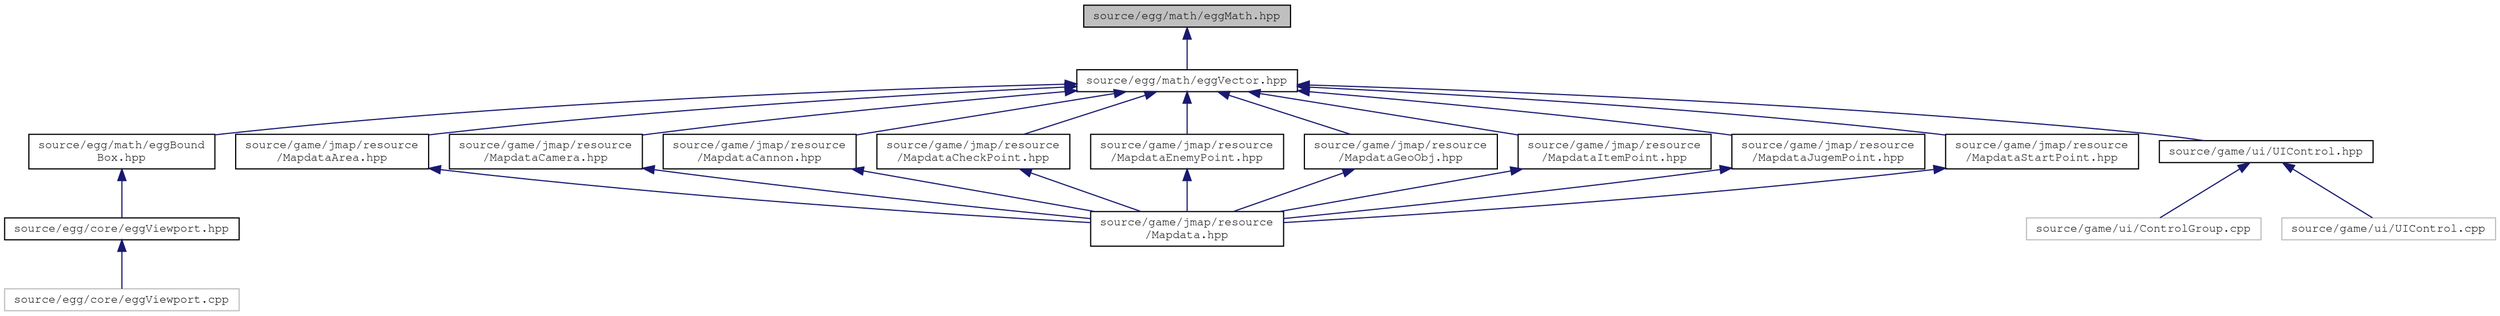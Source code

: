 digraph "source/egg/math/eggMath.hpp"
{
 // LATEX_PDF_SIZE
  edge [fontname="FreeMono",fontsize="10",labelfontname="FreeMono",labelfontsize="10"];
  node [fontname="FreeMono",fontsize="10",shape=record];
  Node1 [label="source/egg/math/eggMath.hpp",height=0.2,width=0.4,color="black", fillcolor="grey75", style="filled", fontcolor="black",tooltip="Provides a compile-time generic interface for performing basic math operations on a certain type."];
  Node1 -> Node2 [dir="back",color="midnightblue",fontsize="10",style="solid",fontname="FreeMono"];
  Node2 [label="source/egg/math/eggVector.hpp",height=0.2,width=0.4,color="black", fillcolor="white", style="filled",URL="$egg_vector_8hpp.html",tooltip="TODO."];
  Node2 -> Node3 [dir="back",color="midnightblue",fontsize="10",style="solid",fontname="FreeMono"];
  Node3 [label="source/egg/math/eggBound\lBox.hpp",height=0.2,width=0.4,color="black", fillcolor="white", style="filled",URL="$egg_bound_box_8hpp_source.html",tooltip=" "];
  Node3 -> Node4 [dir="back",color="midnightblue",fontsize="10",style="solid",fontname="FreeMono"];
  Node4 [label="source/egg/core/eggViewport.hpp",height=0.2,width=0.4,color="black", fillcolor="white", style="filled",URL="$egg_viewport_8hpp.html",tooltip="TODO."];
  Node4 -> Node5 [dir="back",color="midnightblue",fontsize="10",style="solid",fontname="FreeMono"];
  Node5 [label="source/egg/core/eggViewport.cpp",height=0.2,width=0.4,color="grey75", fillcolor="white", style="filled",tooltip=" "];
  Node2 -> Node6 [dir="back",color="midnightblue",fontsize="10",style="solid",fontname="FreeMono"];
  Node6 [label="source/game/jmap/resource\l/MapdataArea.hpp",height=0.2,width=0.4,color="black", fillcolor="white", style="filled",URL="$_mapdata_area_8hpp_source.html",tooltip=" "];
  Node6 -> Node7 [dir="back",color="midnightblue",fontsize="10",style="solid",fontname="FreeMono"];
  Node7 [label="source/game/jmap/resource\l/Mapdata.hpp",height=0.2,width=0.4,color="black", fillcolor="white", style="filled",URL="$_mapdata_8hpp_source.html",tooltip=" "];
  Node2 -> Node8 [dir="back",color="midnightblue",fontsize="10",style="solid",fontname="FreeMono"];
  Node8 [label="source/game/jmap/resource\l/MapdataCamera.hpp",height=0.2,width=0.4,color="black", fillcolor="white", style="filled",URL="$_mapdata_camera_8hpp_source.html",tooltip=" "];
  Node8 -> Node7 [dir="back",color="midnightblue",fontsize="10",style="solid",fontname="FreeMono"];
  Node2 -> Node9 [dir="back",color="midnightblue",fontsize="10",style="solid",fontname="FreeMono"];
  Node9 [label="source/game/jmap/resource\l/MapdataCannon.hpp",height=0.2,width=0.4,color="black", fillcolor="white", style="filled",URL="$_mapdata_cannon_8hpp_source.html",tooltip=" "];
  Node9 -> Node7 [dir="back",color="midnightblue",fontsize="10",style="solid",fontname="FreeMono"];
  Node2 -> Node10 [dir="back",color="midnightblue",fontsize="10",style="solid",fontname="FreeMono"];
  Node10 [label="source/game/jmap/resource\l/MapdataCheckPoint.hpp",height=0.2,width=0.4,color="black", fillcolor="white", style="filled",URL="$_mapdata_check_point_8hpp_source.html",tooltip=" "];
  Node10 -> Node7 [dir="back",color="midnightblue",fontsize="10",style="solid",fontname="FreeMono"];
  Node2 -> Node11 [dir="back",color="midnightblue",fontsize="10",style="solid",fontname="FreeMono"];
  Node11 [label="source/game/jmap/resource\l/MapdataEnemyPoint.hpp",height=0.2,width=0.4,color="black", fillcolor="white", style="filled",URL="$_mapdata_enemy_point_8hpp_source.html",tooltip=" "];
  Node11 -> Node7 [dir="back",color="midnightblue",fontsize="10",style="solid",fontname="FreeMono"];
  Node2 -> Node12 [dir="back",color="midnightblue",fontsize="10",style="solid",fontname="FreeMono"];
  Node12 [label="source/game/jmap/resource\l/MapdataGeoObj.hpp",height=0.2,width=0.4,color="black", fillcolor="white", style="filled",URL="$_mapdata_geo_obj_8hpp_source.html",tooltip=" "];
  Node12 -> Node7 [dir="back",color="midnightblue",fontsize="10",style="solid",fontname="FreeMono"];
  Node2 -> Node13 [dir="back",color="midnightblue",fontsize="10",style="solid",fontname="FreeMono"];
  Node13 [label="source/game/jmap/resource\l/MapdataItemPoint.hpp",height=0.2,width=0.4,color="black", fillcolor="white", style="filled",URL="$_mapdata_item_point_8hpp_source.html",tooltip=" "];
  Node13 -> Node7 [dir="back",color="midnightblue",fontsize="10",style="solid",fontname="FreeMono"];
  Node2 -> Node14 [dir="back",color="midnightblue",fontsize="10",style="solid",fontname="FreeMono"];
  Node14 [label="source/game/jmap/resource\l/MapdataJugemPoint.hpp",height=0.2,width=0.4,color="black", fillcolor="white", style="filled",URL="$_mapdata_jugem_point_8hpp_source.html",tooltip=" "];
  Node14 -> Node7 [dir="back",color="midnightblue",fontsize="10",style="solid",fontname="FreeMono"];
  Node2 -> Node15 [dir="back",color="midnightblue",fontsize="10",style="solid",fontname="FreeMono"];
  Node15 [label="source/game/jmap/resource\l/MapdataStartPoint.hpp",height=0.2,width=0.4,color="black", fillcolor="white", style="filled",URL="$_mapdata_start_point_8hpp_source.html",tooltip=" "];
  Node15 -> Node7 [dir="back",color="midnightblue",fontsize="10",style="solid",fontname="FreeMono"];
  Node2 -> Node16 [dir="back",color="midnightblue",fontsize="10",style="solid",fontname="FreeMono"];
  Node16 [label="source/game/ui/UIControl.hpp",height=0.2,width=0.4,color="black", fillcolor="white", style="filled",URL="$_u_i_control_8hpp_source.html",tooltip=" "];
  Node16 -> Node17 [dir="back",color="midnightblue",fontsize="10",style="solid",fontname="FreeMono"];
  Node17 [label="source/game/ui/ControlGroup.cpp",height=0.2,width=0.4,color="grey75", fillcolor="white", style="filled",tooltip=" "];
  Node16 -> Node18 [dir="back",color="midnightblue",fontsize="10",style="solid",fontname="FreeMono"];
  Node18 [label="source/game/ui/UIControl.cpp",height=0.2,width=0.4,color="grey75", fillcolor="white", style="filled",tooltip=" "];
}
